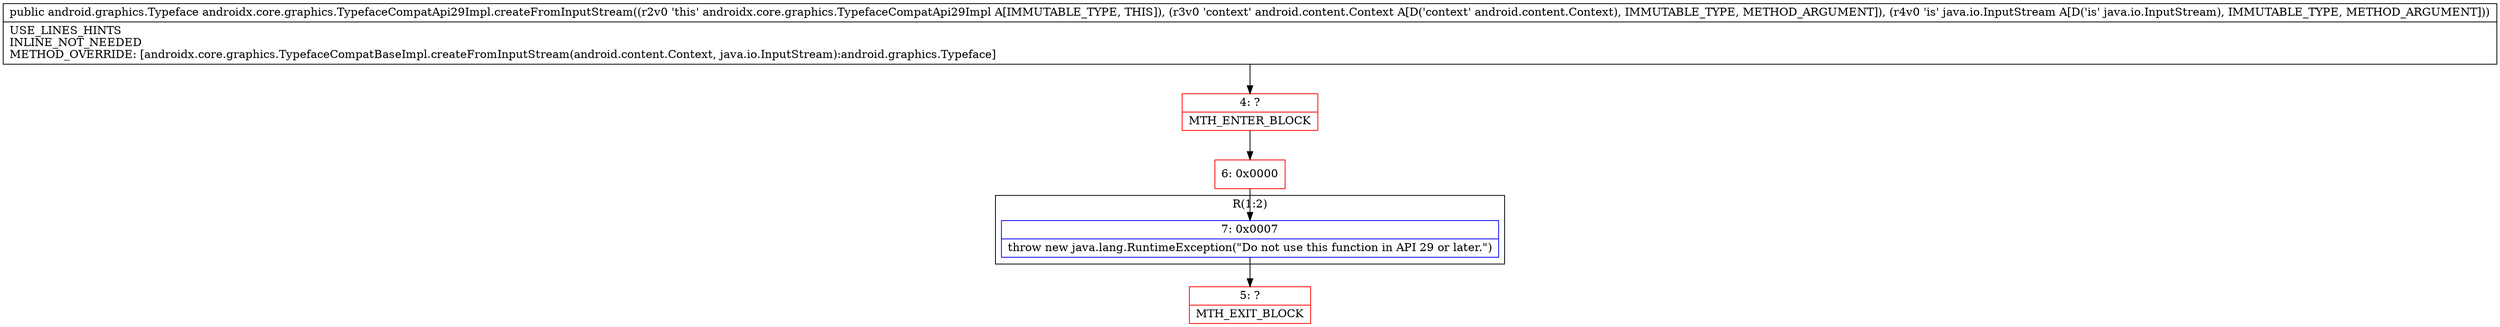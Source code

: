 digraph "CFG forandroidx.core.graphics.TypefaceCompatApi29Impl.createFromInputStream(Landroid\/content\/Context;Ljava\/io\/InputStream;)Landroid\/graphics\/Typeface;" {
subgraph cluster_Region_1933414338 {
label = "R(1:2)";
node [shape=record,color=blue];
Node_7 [shape=record,label="{7\:\ 0x0007|throw new java.lang.RuntimeException(\"Do not use this function in API 29 or later.\")\l}"];
}
Node_4 [shape=record,color=red,label="{4\:\ ?|MTH_ENTER_BLOCK\l}"];
Node_6 [shape=record,color=red,label="{6\:\ 0x0000}"];
Node_5 [shape=record,color=red,label="{5\:\ ?|MTH_EXIT_BLOCK\l}"];
MethodNode[shape=record,label="{public android.graphics.Typeface androidx.core.graphics.TypefaceCompatApi29Impl.createFromInputStream((r2v0 'this' androidx.core.graphics.TypefaceCompatApi29Impl A[IMMUTABLE_TYPE, THIS]), (r3v0 'context' android.content.Context A[D('context' android.content.Context), IMMUTABLE_TYPE, METHOD_ARGUMENT]), (r4v0 'is' java.io.InputStream A[D('is' java.io.InputStream), IMMUTABLE_TYPE, METHOD_ARGUMENT]))  | USE_LINES_HINTS\lINLINE_NOT_NEEDED\lMETHOD_OVERRIDE: [androidx.core.graphics.TypefaceCompatBaseImpl.createFromInputStream(android.content.Context, java.io.InputStream):android.graphics.Typeface]\l}"];
MethodNode -> Node_4;Node_7 -> Node_5;
Node_4 -> Node_6;
Node_6 -> Node_7;
}

